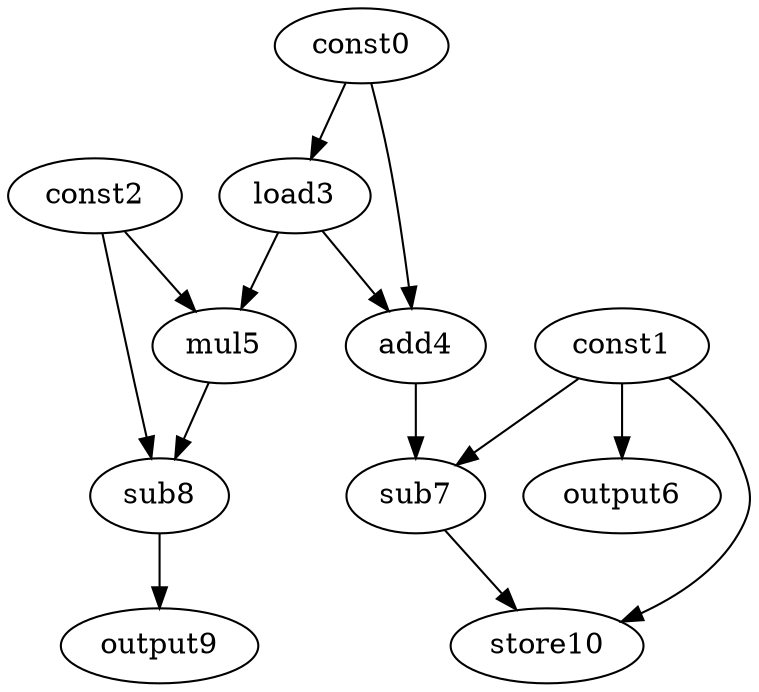 digraph G { 
const0[opcode=const]; 
const1[opcode=const]; 
const2[opcode=const]; 
load3[opcode=load]; 
add4[opcode=add]; 
mul5[opcode=mul]; 
output6[opcode=output]; 
sub7[opcode=sub]; 
sub8[opcode=sub]; 
output9[opcode=output]; 
store10[opcode=store]; 
const0->load3[operand=0];
const1->output6[operand=0];
const0->add4[operand=0];
load3->add4[operand=1];
const2->mul5[operand=0];
load3->mul5[operand=1];
const1->sub7[operand=0];
add4->sub7[operand=1];
const2->sub8[operand=0];
mul5->sub8[operand=1];
sub8->output9[operand=0];
const1->store10[operand=0];
sub7->store10[operand=1];
}
